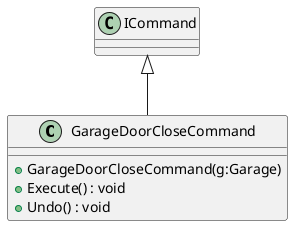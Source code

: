 @startuml
class GarageDoorCloseCommand {
    + GarageDoorCloseCommand(g:Garage)
    + Execute() : void
    + Undo() : void
}
ICommand <|-- GarageDoorCloseCommand
@enduml
